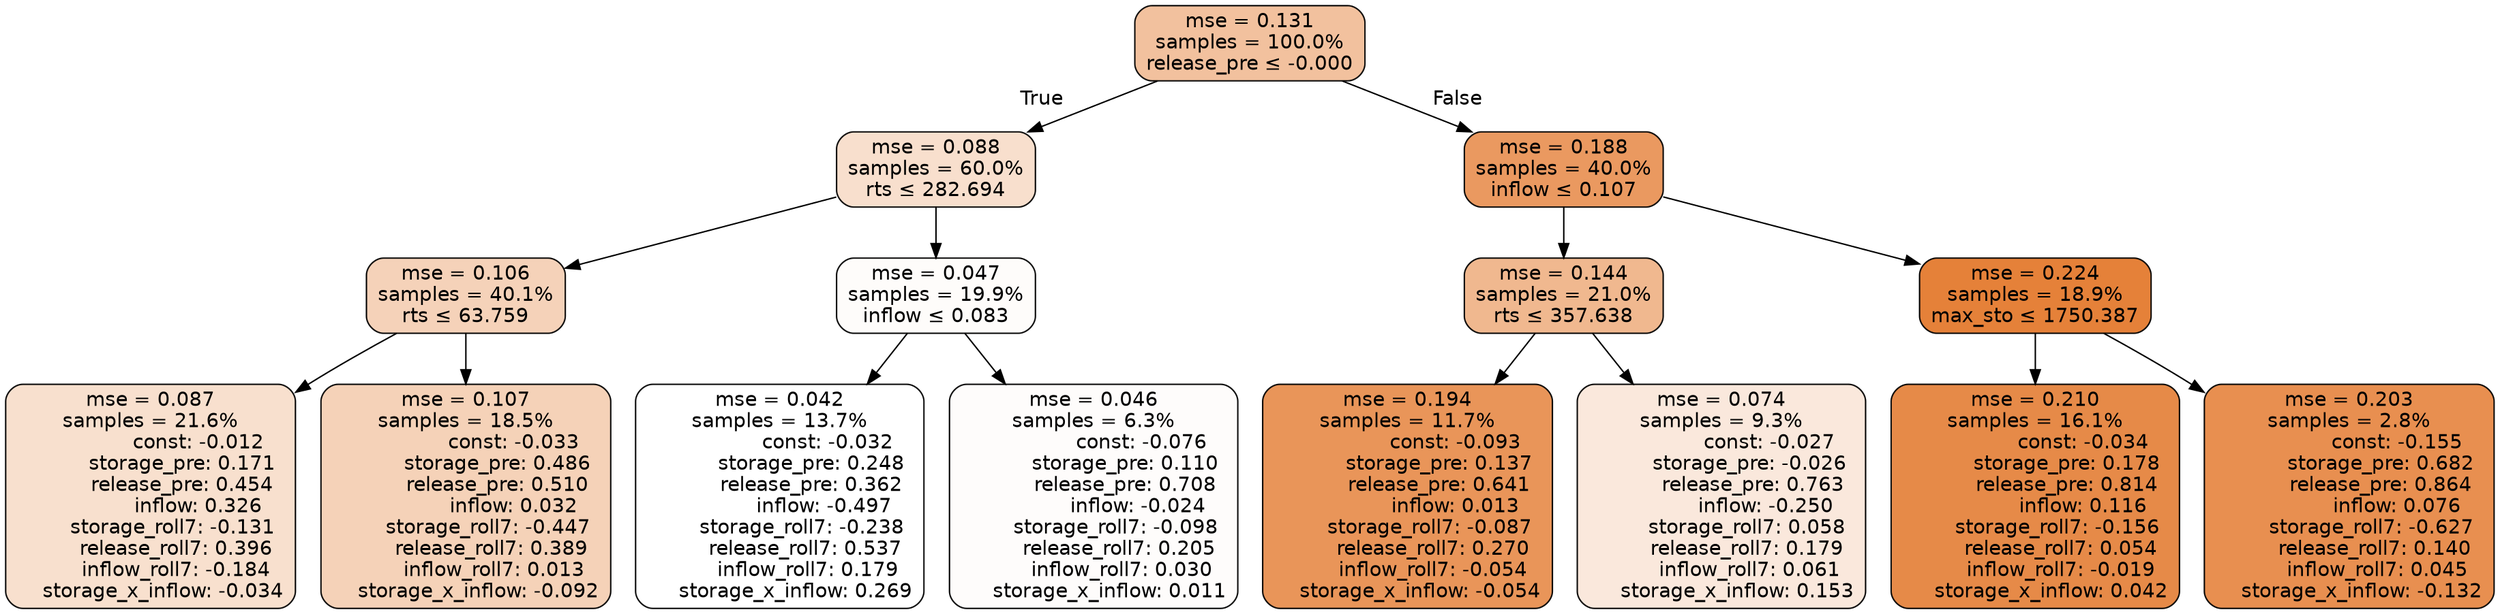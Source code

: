digraph tree {
bgcolor="transparent"
node [shape=rectangle, style="filled, rounded", color="black", fontname=helvetica] ;
edge [fontname=helvetica] ;
	"0" [label="mse = 0.131
samples = 100.0%
release_pre &le; -0.000", fillcolor="#f2c19e"]
	"1" [label="mse = 0.088
samples = 60.0%
rts &le; 282.694", fillcolor="#f8dfcd"]
	"2" [label="mse = 0.106
samples = 40.1%
rts &le; 63.759", fillcolor="#f5d2b9"]
	"3" [label="mse = 0.087
samples = 21.6%
               const: -0.012
          storage_pre: 0.171
          release_pre: 0.454
               inflow: 0.326
       storage_roll7: -0.131
        release_roll7: 0.396
        inflow_roll7: -0.184
    storage_x_inflow: -0.034", fillcolor="#f8e0ce"]
	"4" [label="mse = 0.107
samples = 18.5%
               const: -0.033
          storage_pre: 0.486
          release_pre: 0.510
               inflow: 0.032
       storage_roll7: -0.447
        release_roll7: 0.389
         inflow_roll7: 0.013
    storage_x_inflow: -0.092", fillcolor="#f5d2b8"]
	"5" [label="mse = 0.047
samples = 19.9%
inflow &le; 0.083", fillcolor="#fefcfa"]
	"6" [label="mse = 0.042
samples = 13.7%
               const: -0.032
          storage_pre: 0.248
          release_pre: 0.362
              inflow: -0.497
       storage_roll7: -0.238
        release_roll7: 0.537
         inflow_roll7: 0.179
     storage_x_inflow: 0.269", fillcolor="#ffffff"]
	"7" [label="mse = 0.046
samples = 6.3%
               const: -0.076
          storage_pre: 0.110
          release_pre: 0.708
              inflow: -0.024
       storage_roll7: -0.098
        release_roll7: 0.205
         inflow_roll7: 0.030
     storage_x_inflow: 0.011", fillcolor="#fefcfb"]
	"8" [label="mse = 0.188
samples = 40.0%
inflow &le; 0.107", fillcolor="#ea9960"]
	"9" [label="mse = 0.144
samples = 21.0%
rts &le; 357.638", fillcolor="#f0b88f"]
	"10" [label="mse = 0.194
samples = 11.7%
               const: -0.093
          storage_pre: 0.137
          release_pre: 0.641
               inflow: 0.013
       storage_roll7: -0.087
        release_roll7: 0.270
        inflow_roll7: -0.054
    storage_x_inflow: -0.054", fillcolor="#e99559"]
	"11" [label="mse = 0.074
samples = 9.3%
               const: -0.027
         storage_pre: -0.026
          release_pre: 0.763
              inflow: -0.250
        storage_roll7: 0.058
        release_roll7: 0.179
         inflow_roll7: 0.061
     storage_x_inflow: 0.153", fillcolor="#fae8dc"]
	"12" [label="mse = 0.224
samples = 18.9%
max_sto &le; 1750.387", fillcolor="#e58139"]
	"13" [label="mse = 0.210
samples = 16.1%
               const: -0.034
          storage_pre: 0.178
          release_pre: 0.814
               inflow: 0.116
       storage_roll7: -0.156
        release_roll7: 0.054
        inflow_roll7: -0.019
     storage_x_inflow: 0.042", fillcolor="#e68a48"]
	"14" [label="mse = 0.203
samples = 2.8%
               const: -0.155
          storage_pre: 0.682
          release_pre: 0.864
               inflow: 0.076
       storage_roll7: -0.627
        release_roll7: 0.140
         inflow_roll7: 0.045
    storage_x_inflow: -0.132", fillcolor="#e88f50"]

	"0" -> "1" [labeldistance=2.5, labelangle=45, headlabel="True"]
	"1" -> "2"
	"2" -> "3"
	"2" -> "4"
	"1" -> "5"
	"5" -> "6"
	"5" -> "7"
	"0" -> "8" [labeldistance=2.5, labelangle=-45, headlabel="False"]
	"8" -> "9"
	"9" -> "10"
	"9" -> "11"
	"8" -> "12"
	"12" -> "13"
	"12" -> "14"
}